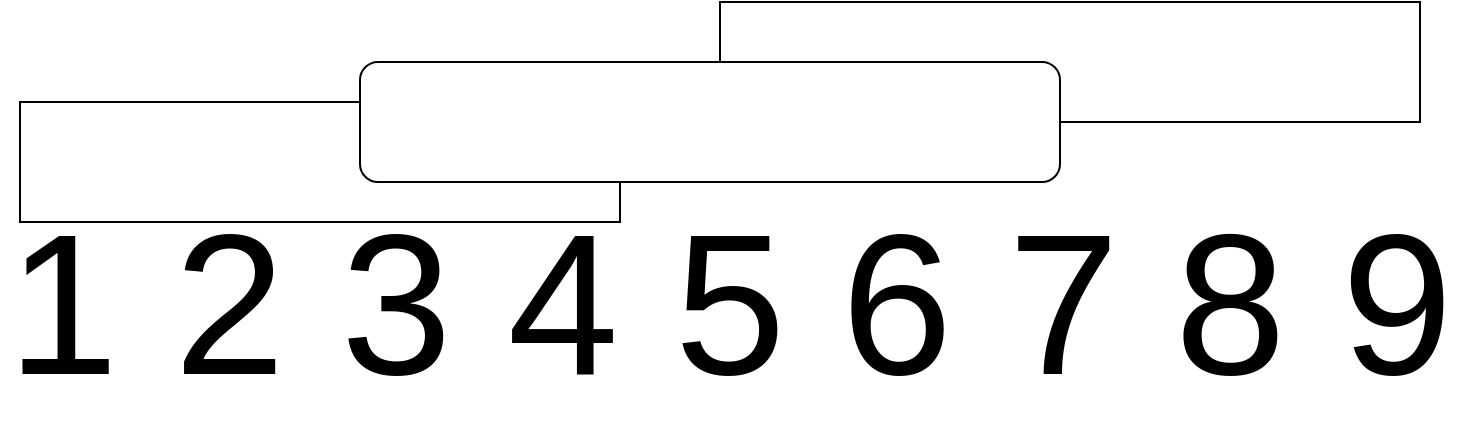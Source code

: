 <mxfile version="13.5.3" type="device"><diagram id="dRNQeWtQs_R9sxLvJILH" name="Page-1"><mxGraphModel dx="1422" dy="794" grid="1" gridSize="10" guides="1" tooltips="1" connect="1" arrows="1" fold="1" page="1" pageScale="1" pageWidth="850" pageHeight="1100" math="0" shadow="0"><root><mxCell id="0"/><mxCell id="1" parent="0"/><mxCell id="DWt6pmzoj_PJnz2eafqu-1" value="1 2 3 4 5 6 7 8 9" style="text;html=1;strokeColor=none;fillColor=none;align=center;verticalAlign=middle;whiteSpace=wrap;rounded=0;fontSize=100;" parent="1" vertex="1"><mxGeometry x="40" y="400" width="730" height="20" as="geometry"/></mxCell><mxCell id="DWt6pmzoj_PJnz2eafqu-3" value="" style="rounded=0;whiteSpace=wrap;html=1;fontSize=100;" parent="1" vertex="1"><mxGeometry x="50" y="310" width="300" height="60" as="geometry"/></mxCell><mxCell id="DWt6pmzoj_PJnz2eafqu-4" value="" style="rounded=0;whiteSpace=wrap;html=1;fontSize=100;" parent="1" vertex="1"><mxGeometry x="400" y="260" width="350" height="60" as="geometry"/></mxCell><mxCell id="DWt6pmzoj_PJnz2eafqu-5" value="" style="rounded=1;whiteSpace=wrap;html=1;fontSize=100;" parent="1" vertex="1"><mxGeometry x="220" y="290" width="350" height="60" as="geometry"/></mxCell></root></mxGraphModel></diagram></mxfile>